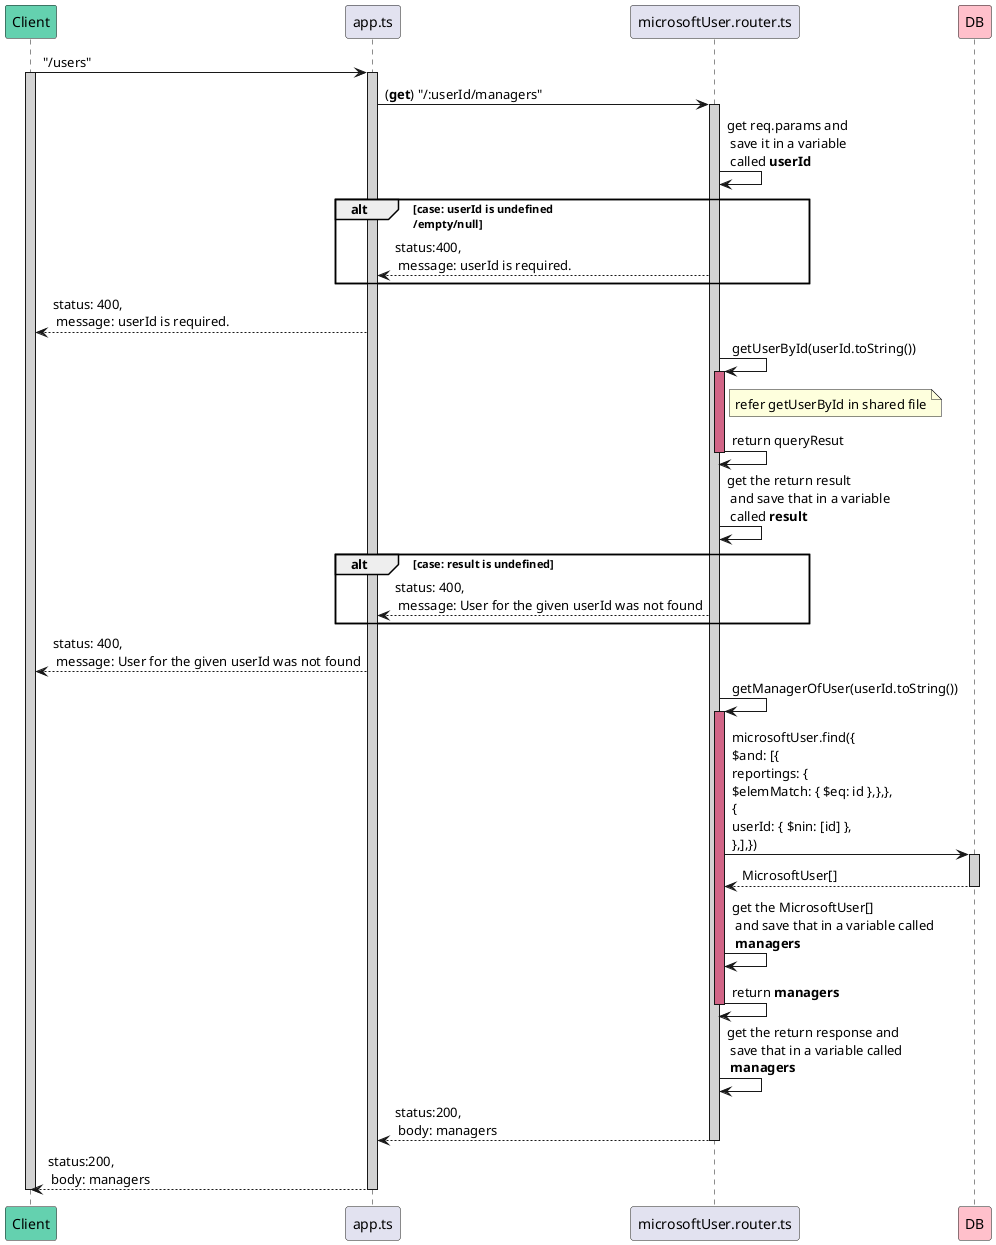 @startuml get managers by userId
participant Client #64D1AF
participant app.ts
participant microsoftUser.router.ts
participant DB #FFC0CB

Client -> app.ts : "/users"
activate Client #D3D3D3
    activate app.ts #D3D3D3
        app.ts -> microsoftUser.router.ts : (**get**) "/:userId/managers"
        activate microsoftUser.router.ts #D3D3D3
            microsoftUser.router.ts -> microsoftUser.router.ts : get req.params and\n save it in a variable\n called **userId**
            alt case: userId is undefined\n/empty/null
                app.ts <--  microsoftUser.router.ts : status:400,\n message: userId is required.
            end
            Client <-- app.ts : status: 400,\n message: userId is required.
            microsoftUser.router.ts -> microsoftUser.router.ts : getUserById(userId.toString())
            activate microsoftUser.router.ts #D16587
                note right of microsoftUser.router.ts : refer getUserById in shared file
                microsoftUser.router.ts -> microsoftUser.router.ts : return queryResut
            deactivate microsoftUser.router.ts
            microsoftUser.router.ts -> microsoftUser.router.ts : get the return result\n and save that in a variable\n called **result**
            alt case: **result** is undefined
                app.ts <-- microsoftUser.router.ts : status: 400,\n message: User for the given userId was not found
            end
            Client <-- app.ts : status: 400,\n message: User for the given userId was not found
            microsoftUser.router.ts -> microsoftUser.router.ts : getManagerOfUser(userId.toString())
            activate microsoftUser.router.ts #D16587
                microsoftUser.router.ts -> DB :  microsoftUser.find({\n$and: [{\nreportings: {\n$elemMatch: { $eq: id },},},\n{\nuserId: { $nin: [id] },\n},],})
                activate DB #D3D3D3
                    microsoftUser.router.ts <-- DB : MicrosoftUser[]
                deactivate DB 
                microsoftUser.router.ts -> microsoftUser.router.ts : get the MicrosoftUser[]\n and save that in a variable called\n **managers**
                microsoftUser.router.ts -> microsoftUser.router.ts : return **managers**
            deactivate microsoftUser.router.ts
            microsoftUser.router.ts -> microsoftUser.router.ts :  get the return response and\n save that in a variable called\n **managers**
            app.ts <-- microsoftUser.router.ts : status:200,\n body: managers
        deactivate microsoftUser.router.ts
        Client <-- app.ts :  status:200,\n body: managers
    deactivate app.ts
deactivate Client
@enduml